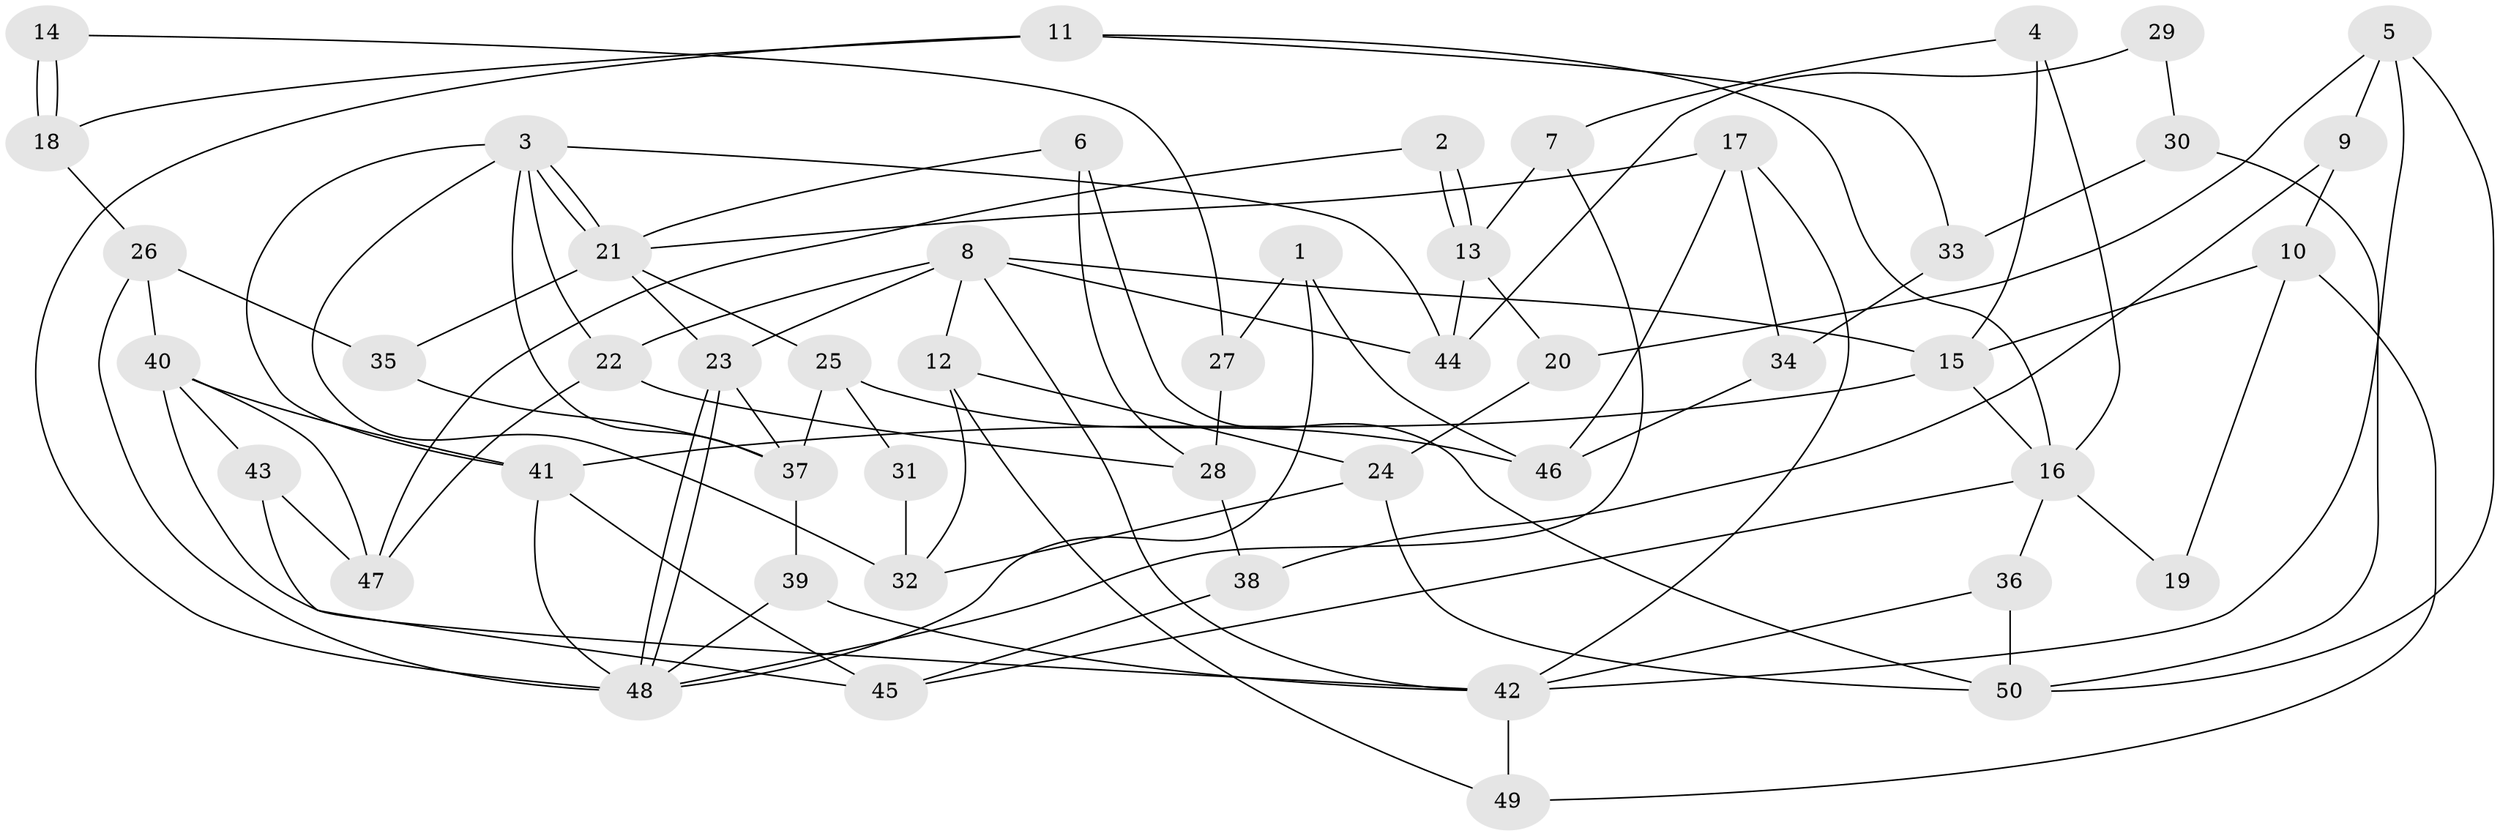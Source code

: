 // coarse degree distribution, {3: 0.26666666666666666, 2: 0.13333333333333333, 5: 0.2, 6: 0.06666666666666667, 4: 0.2, 14: 0.03333333333333333, 7: 0.03333333333333333, 8: 0.03333333333333333, 11: 0.03333333333333333}
// Generated by graph-tools (version 1.1) at 2025/18/03/04/25 18:18:44]
// undirected, 50 vertices, 100 edges
graph export_dot {
graph [start="1"]
  node [color=gray90,style=filled];
  1;
  2;
  3;
  4;
  5;
  6;
  7;
  8;
  9;
  10;
  11;
  12;
  13;
  14;
  15;
  16;
  17;
  18;
  19;
  20;
  21;
  22;
  23;
  24;
  25;
  26;
  27;
  28;
  29;
  30;
  31;
  32;
  33;
  34;
  35;
  36;
  37;
  38;
  39;
  40;
  41;
  42;
  43;
  44;
  45;
  46;
  47;
  48;
  49;
  50;
  1 -- 48;
  1 -- 46;
  1 -- 27;
  2 -- 13;
  2 -- 13;
  2 -- 47;
  3 -- 22;
  3 -- 21;
  3 -- 21;
  3 -- 32;
  3 -- 37;
  3 -- 41;
  3 -- 44;
  4 -- 16;
  4 -- 7;
  4 -- 15;
  5 -- 42;
  5 -- 50;
  5 -- 9;
  5 -- 20;
  6 -- 21;
  6 -- 28;
  6 -- 50;
  7 -- 48;
  7 -- 13;
  8 -- 44;
  8 -- 23;
  8 -- 12;
  8 -- 15;
  8 -- 22;
  8 -- 42;
  9 -- 10;
  9 -- 38;
  10 -- 15;
  10 -- 49;
  10 -- 19;
  11 -- 48;
  11 -- 18;
  11 -- 16;
  11 -- 33;
  12 -- 32;
  12 -- 24;
  12 -- 49;
  13 -- 20;
  13 -- 44;
  14 -- 27;
  14 -- 18;
  14 -- 18;
  15 -- 16;
  15 -- 41;
  16 -- 19;
  16 -- 36;
  16 -- 45;
  17 -- 21;
  17 -- 42;
  17 -- 34;
  17 -- 46;
  18 -- 26;
  20 -- 24;
  21 -- 23;
  21 -- 25;
  21 -- 35;
  22 -- 47;
  22 -- 28;
  23 -- 37;
  23 -- 48;
  23 -- 48;
  24 -- 50;
  24 -- 32;
  25 -- 37;
  25 -- 31;
  25 -- 46;
  26 -- 40;
  26 -- 48;
  26 -- 35;
  27 -- 28;
  28 -- 38;
  29 -- 30;
  29 -- 44;
  30 -- 33;
  30 -- 50;
  31 -- 32;
  33 -- 34;
  34 -- 46;
  35 -- 37;
  36 -- 42;
  36 -- 50;
  37 -- 39;
  38 -- 45;
  39 -- 48;
  39 -- 42;
  40 -- 42;
  40 -- 41;
  40 -- 43;
  40 -- 47;
  41 -- 45;
  41 -- 48;
  42 -- 49;
  43 -- 45;
  43 -- 47;
}
